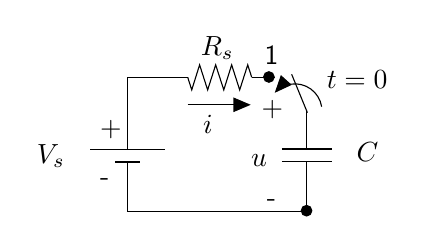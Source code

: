 \begin{tikzpicture}[y=-1cm]
\sf
\draw[black] (3.071,3.462) -- (3.02,3.304) -- (2.918,3.622) -- (2.816,3.304) -- (2.716,3.622) -- (2.613,3.304) -- (2.511,3.622) -- (2.409,3.304) -- (2.309,3.622) -- (2.258,3.462);
\filldraw[black] (3.767,5.156) circle (0.067cm);
\filldraw[black] (3.289,3.458) circle (0.067cm);
\draw[black] (3.078,3.467) -- (3.367,3.467);
\draw[black] (3.778,3.911) -- (3.578,3.424);
\draw[arrows=-triangle 45,black] (2.258,3.811) -- (3.058,3.811);
\path (0.822,4.556) node[text=black,anchor=base east] {$V_s$};
\path (2.633,3.189) node[text=black,anchor=base] {$R_s$};
\path (4.278,4.533) node[text=black,anchor=base west] {$C$};
\path (3.333,3.956) node[text=black,anchor=base] {+};
\path (3.322,5.1) node[text=black,anchor=base] {-};
\path (3.389,4.589) node[text=black,anchor=base east] {$u$};
\path (3.322,3.3) node[text=black,anchor=base] {1};
\path (2.513,4.178) node[text=black,anchor=base] {$i$};
\draw[arrows=-triangle 45,black] (3.619,3.889) +(-9:0.344) arc (-9:-138:0.344);
\path (3.9,3.602) node[text=black,anchor=base west] {$t=0$};
\draw (1.022,4.378) -- (1.973,4.378);
\draw (1.34,4.538) -- (1.656,4.538);
\draw (3.453,4.373) -- (4.089,4.373);
\draw (3.453,4.529) -- (4.089,4.529);
\draw (3.771,4.531) -- (3.771,5.167);
\draw (2.256,3.467) -- (1.498,3.467) -- (1.498,4.06) -- (1.498,4.378);
\draw (3.771,3.896) -- (3.771,4.373);
\draw (1.498,4.529) -- (1.498,4.844) -- (1.498,5.167) -- (3.813,5.167);
\path (1.022,4.22) node[anchor=base west] {+};
\path (1.022,4.838) node[anchor=base west] {-};

\end{tikzpicture}%

%% Configure (x)emacs for this file ...
%% Local Variables:
%% mode: latex
%% End: